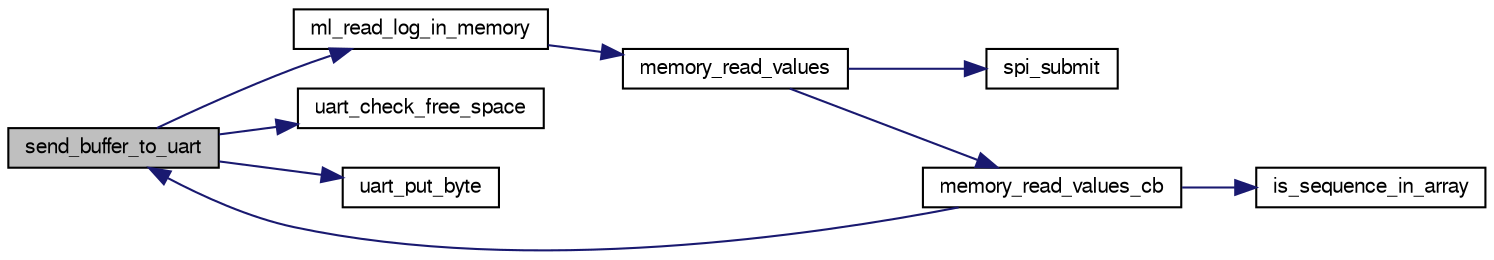 digraph "send_buffer_to_uart"
{
  edge [fontname="FreeSans",fontsize="10",labelfontname="FreeSans",labelfontsize="10"];
  node [fontname="FreeSans",fontsize="10",shape=record];
  rankdir="LR";
  Node1 [label="send_buffer_to_uart",height=0.2,width=0.4,color="black", fillcolor="grey75", style="filled", fontcolor="black"];
  Node1 -> Node2 [color="midnightblue",fontsize="10",style="solid",fontname="FreeSans"];
  Node2 [label="ml_read_log_in_memory",height=0.2,width=0.4,color="black", fillcolor="white", style="filled",URL="$high__speed__logger__direct__memory_8c.html#a07a82e5e15d83faae43c17f52a999754",tooltip="Function continuing the reading of the current log in memory. "];
  Node2 -> Node3 [color="midnightblue",fontsize="10",style="solid",fontname="FreeSans"];
  Node3 [label="memory_read_values",height=0.2,width=0.4,color="black", fillcolor="white", style="filled",URL="$high__speed__logger__direct__memory_8c.html#a1fb39680405c75bd37906ab8291785a3",tooltip="Function sending a request to read some values in memory. "];
  Node3 -> Node4 [color="midnightblue",fontsize="10",style="solid",fontname="FreeSans"];
  Node4 [label="memory_read_values_cb",height=0.2,width=0.4,color="black", fillcolor="white", style="filled",URL="$high__speed__logger__direct__memory_8c.html#a03c89d538e0d2f5fd4ffd2dcc2dbcdf4",tooltip="Callback function decrypting the read values from the memory. "];
  Node4 -> Node5 [color="midnightblue",fontsize="10",style="solid",fontname="FreeSans"];
  Node5 [label="is_sequence_in_array",height=0.2,width=0.4,color="black", fillcolor="white", style="filled",URL="$high__speed__logger__direct__memory_8c.html#ac6e29eff80626c1009b7f6634e468cd6",tooltip="Function testing if a sequence is in a buffer of values. "];
  Node4 -> Node1 [color="midnightblue",fontsize="10",style="solid",fontname="FreeSans"];
  Node3 -> Node6 [color="midnightblue",fontsize="10",style="solid",fontname="FreeSans"];
  Node6 [label="spi_submit",height=0.2,width=0.4,color="black", fillcolor="white", style="filled",URL="$group__spi.html#ga5d383931766cb373ebad0b8bc26d439d",tooltip="Submit SPI transaction. "];
  Node1 -> Node7 [color="midnightblue",fontsize="10",style="solid",fontname="FreeSans"];
  Node7 [label="uart_check_free_space",height=0.2,width=0.4,color="black", fillcolor="white", style="filled",URL="$chibios_2mcu__periph_2uart__arch_8c.html#a84e0ba332e04b6e93ac83a1f9874dc40"];
  Node1 -> Node8 [color="midnightblue",fontsize="10",style="solid",fontname="FreeSans"];
  Node8 [label="uart_put_byte",height=0.2,width=0.4,color="black", fillcolor="white", style="filled",URL="$chibios_2mcu__periph_2uart__arch_8c.html#a47d332312effc31e88e688471daf02a5",tooltip="Uart transmit implementation. "];
}
